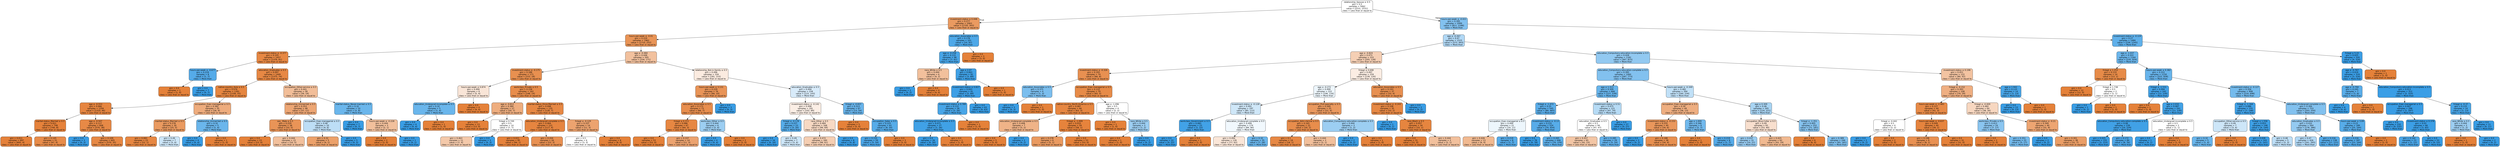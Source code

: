 digraph Tree {
node [shape=box, style="filled, rounded", color="black", fontname=helvetica] ;
edge [fontname=helvetica] ;
0 [label=<relationship_Spouse &le; 0.5<br/>gini = 0.5<br/>samples = 5062<br/>value = [2531, 2531]<br/>class = Less than or equal to>, fillcolor="#e5813900"] ;
1 [label=<investment-status &le; 0.448<br/>gini = 0.277<br/>samples = 2063<br/>value = [1720, 343]<br/>class = Less than or equal to>, fillcolor="#e58139cc"] ;
0 -> 1 [labeldistance=2.5, labelangle=45, headlabel="True"] ;
2 [label=<hours-per-week &le; -0.01<br/>gini = 0.224<br/>samples = 1962<br/>value = [1710, 252]<br/>class = Less than or equal to>, fillcolor="#e58139d9"] ;
1 -> 2 ;
3 [label=<investment-status &le; -0.377<br/>gini = 0.105<br/>samples = 1457<br/>value = [1376, 81]<br/>class = Less than or equal to>, fillcolor="#e58139f0"] ;
2 -> 3 ;
4 [label=<hours-per-week &le; -0.677<br/>gini = 0.219<br/>samples = 8<br/>value = [1, 7]<br/>class = More than>, fillcolor="#399de5db"] ;
3 -> 4 ;
5 [label=<gini = 0.0<br/>samples = 1<br/>value = [1, 0]<br/>class = Less than or equal to>, fillcolor="#e58139ff"] ;
4 -> 5 ;
6 [label=<gini = 0.0<br/>samples = 7<br/>value = [0, 7]<br/>class = More than>, fillcolor="#399de5ff"] ;
4 -> 6 ;
7 [label=<education_Graduates &le; 0.5<br/>gini = 0.097<br/>samples = 1449<br/>value = [1375, 74]<br/>class = Less than or equal to>, fillcolor="#e58139f1"] ;
3 -> 7 ;
8 [label=<native-country_Asia &le; 0.5<br/>gini = 0.076<br/>samples = 1391<br/>value = [1336, 55]<br/>class = Less than or equal to>, fillcolor="#e58139f5"] ;
7 -> 8 ;
9 [label=<age &le; -0.553<br/>gini = 0.066<br/>samples = 1356<br/>value = [1310, 46]<br/>class = Less than or equal to>, fillcolor="#e58139f6"] ;
8 -> 9 ;
10 [label=<marital-status_Married &le; 0.5<br/>gini = 0.021<br/>samples = 748<br/>value = [740, 8]<br/>class = Less than or equal to>, fillcolor="#e58139fc"] ;
9 -> 10 ;
11 [label=<gini = 0.011<br/>samples = 697<br/>value = [693, 4]<br/>class = Less than or equal to>, fillcolor="#e58139fe"] ;
10 -> 11 ;
12 [label=<gini = 0.145<br/>samples = 51<br/>value = [47, 4]<br/>class = Less than or equal to>, fillcolor="#e58139e9"] ;
10 -> 12 ;
13 [label=<age &le; -0.507<br/>gini = 0.117<br/>samples = 608<br/>value = [570, 38]<br/>class = Less than or equal to>, fillcolor="#e58139ee"] ;
9 -> 13 ;
14 [label=<gini = 0.0<br/>samples = 3<br/>value = [0, 3]<br/>class = More than>, fillcolor="#399de5ff"] ;
13 -> 14 ;
15 [label=<gini = 0.109<br/>samples = 605<br/>value = [570, 35]<br/>class = Less than or equal to>, fillcolor="#e58139ef"] ;
13 -> 15 ;
16 [label=<occupation_Exec-managerial &le; 0.5<br/>gini = 0.382<br/>samples = 35<br/>value = [26, 9]<br/>class = Less than or equal to>, fillcolor="#e58139a7"] ;
8 -> 16 ;
17 [label=<marital-status_Married &le; 0.5<br/>gini = 0.278<br/>samples = 30<br/>value = [25, 5]<br/>class = Less than or equal to>, fillcolor="#e58139cc"] ;
16 -> 17 ;
18 [label=<gini = 0.083<br/>samples = 23<br/>value = [22, 1]<br/>class = Less than or equal to>, fillcolor="#e58139f3"] ;
17 -> 18 ;
19 [label=<gini = 0.49<br/>samples = 7<br/>value = [3, 4]<br/>class = More than>, fillcolor="#399de540"] ;
17 -> 19 ;
20 [label=<relationship_Unmarried &le; 0.5<br/>gini = 0.32<br/>samples = 5<br/>value = [1, 4]<br/>class = More than>, fillcolor="#399de5bf"] ;
16 -> 20 ;
21 [label=<gini = 0.0<br/>samples = 4<br/>value = [0, 4]<br/>class = More than>, fillcolor="#399de5ff"] ;
20 -> 21 ;
22 [label=<gini = 0.0<br/>samples = 1<br/>value = [1, 0]<br/>class = Less than or equal to>, fillcolor="#e58139ff"] ;
20 -> 22 ;
23 [label=<occupation_Other-service &le; 0.5<br/>gini = 0.441<br/>samples = 58<br/>value = [39, 19]<br/>class = Less than or equal to>, fillcolor="#e5813983"] ;
7 -> 23 ;
24 [label=<relationship_Unmarried &le; 0.5<br/>gini = 0.353<br/>samples = 48<br/>value = [37, 11]<br/>class = Less than or equal to>, fillcolor="#e58139b3"] ;
23 -> 24 ;
25 [label=<sex_ Male &le; 0.5<br/>gini = 0.229<br/>samples = 38<br/>value = [33, 5]<br/>class = Less than or equal to>, fillcolor="#e58139d8"] ;
24 -> 25 ;
26 [label=<gini = 0.0<br/>samples = 23<br/>value = [23, 0]<br/>class = Less than or equal to>, fillcolor="#e58139ff"] ;
25 -> 26 ;
27 [label=<gini = 0.444<br/>samples = 15<br/>value = [10, 5]<br/>class = Less than or equal to>, fillcolor="#e581397f"] ;
25 -> 27 ;
28 [label=<occupation_Exec-managerial &le; 0.5<br/>gini = 0.48<br/>samples = 10<br/>value = [4, 6]<br/>class = More than>, fillcolor="#399de555"] ;
24 -> 28 ;
29 [label=<gini = 0.32<br/>samples = 5<br/>value = [4, 1]<br/>class = Less than or equal to>, fillcolor="#e58139bf"] ;
28 -> 29 ;
30 [label=<gini = 0.0<br/>samples = 5<br/>value = [0, 5]<br/>class = More than>, fillcolor="#399de5ff"] ;
28 -> 30 ;
31 [label=<marital-status_Never-married &le; 0.5<br/>gini = 0.32<br/>samples = 10<br/>value = [2, 8]<br/>class = More than>, fillcolor="#399de5bf"] ;
23 -> 31 ;
32 [label=<gini = 0.0<br/>samples = 7<br/>value = [0, 7]<br/>class = More than>, fillcolor="#399de5ff"] ;
31 -> 32 ;
33 [label=<hours-per-week &le; -0.228<br/>gini = 0.444<br/>samples = 3<br/>value = [2, 1]<br/>class = Less than or equal to>, fillcolor="#e581397f"] ;
31 -> 33 ;
34 [label=<gini = 0.0<br/>samples = 2<br/>value = [2, 0]<br/>class = Less than or equal to>, fillcolor="#e58139ff"] ;
33 -> 34 ;
35 [label=<gini = 0.0<br/>samples = 1<br/>value = [0, 1]<br/>class = More than>, fillcolor="#399de5ff"] ;
33 -> 35 ;
36 [label=<age &le; -0.484<br/>gini = 0.448<br/>samples = 505<br/>value = [334, 171]<br/>class = Less than or equal to>, fillcolor="#e581397c"] ;
2 -> 36 ;
37 [label=<investment-status &le; -0.175<br/>gini = 0.188<br/>samples = 171<br/>value = [153, 18]<br/>class = Less than or equal to>, fillcolor="#e58139e1"] ;
36 -> 37 ;
38 [label=<hours-per-week &le; 0.874<br/>gini = 0.494<br/>samples = 9<br/>value = [5, 4]<br/>class = Less than or equal to>, fillcolor="#e5813933"] ;
37 -> 38 ;
39 [label=<education_Undergrad-incomplete &le; 0.5<br/>gini = 0.32<br/>samples = 5<br/>value = [1, 4]<br/>class = More than>, fillcolor="#399de5bf"] ;
38 -> 39 ;
40 [label=<gini = 0.0<br/>samples = 4<br/>value = [0, 4]<br/>class = More than>, fillcolor="#399de5ff"] ;
39 -> 40 ;
41 [label=<gini = 0.0<br/>samples = 1<br/>value = [1, 0]<br/>class = Less than or equal to>, fillcolor="#e58139ff"] ;
39 -> 41 ;
42 [label=<gini = 0.0<br/>samples = 4<br/>value = [4, 0]<br/>class = Less than or equal to>, fillcolor="#e58139ff"] ;
38 -> 42 ;
43 [label=<workclass_Private &le; 0.5<br/>gini = 0.158<br/>samples = 162<br/>value = [148, 14]<br/>class = Less than or equal to>, fillcolor="#e58139e7"] ;
37 -> 43 ;
44 [label=<age &le; -0.812<br/>gini = 0.384<br/>samples = 27<br/>value = [20, 7]<br/>class = Less than or equal to>, fillcolor="#e58139a6"] ;
43 -> 44 ;
45 [label=<gini = 0.0<br/>samples = 13<br/>value = [13, 0]<br/>class = Less than or equal to>, fillcolor="#e58139ff"] ;
44 -> 45 ;
46 [label=<fnlwgt &le; 0.749<br/>gini = 0.5<br/>samples = 14<br/>value = [7, 7]<br/>class = Less than or equal to>, fillcolor="#e5813900"] ;
44 -> 46 ;
47 [label=<gini = 0.463<br/>samples = 11<br/>value = [7, 4]<br/>class = Less than or equal to>, fillcolor="#e581396d"] ;
46 -> 47 ;
48 [label=<gini = 0.0<br/>samples = 3<br/>value = [0, 3]<br/>class = More than>, fillcolor="#399de5ff"] ;
46 -> 48 ;
49 [label=<marital-status_Once-Married &le; 0.5<br/>gini = 0.098<br/>samples = 135<br/>value = [128, 7]<br/>class = Less than or equal to>, fillcolor="#e58139f1"] ;
43 -> 49 ;
50 [label=<education_Undergrad-complete &le; 0.5<br/>gini = 0.064<br/>samples = 121<br/>value = [117, 4]<br/>class = Less than or equal to>, fillcolor="#e58139f6"] ;
49 -> 50 ;
51 [label=<gini = 0.021<br/>samples = 95<br/>value = [94, 1]<br/>class = Less than or equal to>, fillcolor="#e58139fc"] ;
50 -> 51 ;
52 [label=<gini = 0.204<br/>samples = 26<br/>value = [23, 3]<br/>class = Less than or equal to>, fillcolor="#e58139de"] ;
50 -> 52 ;
53 [label=<fnlwgt &le; -0.129<br/>gini = 0.337<br/>samples = 14<br/>value = [11, 3]<br/>class = Less than or equal to>, fillcolor="#e58139b9"] ;
49 -> 53 ;
54 [label=<gini = 0.5<br/>samples = 6<br/>value = [3, 3]<br/>class = Less than or equal to>, fillcolor="#e5813900"] ;
53 -> 54 ;
55 [label=<gini = 0.0<br/>samples = 8<br/>value = [8, 0]<br/>class = Less than or equal to>, fillcolor="#e58139ff"] ;
53 -> 55 ;
56 [label=<relationship_Not-in-family &le; 0.5<br/>gini = 0.496<br/>samples = 334<br/>value = [181, 153]<br/>class = Less than or equal to>, fillcolor="#e5813927"] ;
36 -> 56 ;
57 [label=<hours-per-week &le; 3.131<br/>gini = 0.229<br/>samples = 76<br/>value = [66, 10]<br/>class = Less than or equal to>, fillcolor="#e58139d8"] ;
56 -> 57 ;
58 [label=<education_Associates &le; 0.5<br/>gini = 0.173<br/>samples = 73<br/>value = [66, 7]<br/>class = Less than or equal to>, fillcolor="#e58139e4"] ;
57 -> 58 ;
59 [label=<fnlwgt &le; 0.371<br/>gini = 0.086<br/>samples = 67<br/>value = [64, 3]<br/>class = Less than or equal to>, fillcolor="#e58139f3"] ;
58 -> 59 ;
60 [label=<gini = 0.0<br/>samples = 53<br/>value = [53, 0]<br/>class = Less than or equal to>, fillcolor="#e58139ff"] ;
59 -> 60 ;
61 [label=<gini = 0.337<br/>samples = 14<br/>value = [11, 3]<br/>class = Less than or equal to>, fillcolor="#e58139b9"] ;
59 -> 61 ;
62 [label=<workclass_Other &le; 0.5<br/>gini = 0.444<br/>samples = 6<br/>value = [2, 4]<br/>class = More than>, fillcolor="#399de57f"] ;
58 -> 62 ;
63 [label=<gini = 0.0<br/>samples = 4<br/>value = [0, 4]<br/>class = More than>, fillcolor="#399de5ff"] ;
62 -> 63 ;
64 [label=<gini = 0.0<br/>samples = 2<br/>value = [2, 0]<br/>class = Less than or equal to>, fillcolor="#e58139ff"] ;
62 -> 64 ;
65 [label=<gini = 0.0<br/>samples = 3<br/>value = [0, 3]<br/>class = More than>, fillcolor="#399de5ff"] ;
57 -> 65 ;
66 [label=<education_Graduates &le; 0.5<br/>gini = 0.494<br/>samples = 258<br/>value = [115, 143]<br/>class = More than>, fillcolor="#399de532"] ;
56 -> 66 ;
67 [label=<investment-status &le; -0.142<br/>gini = 0.498<br/>samples = 191<br/>value = [102, 89]<br/>class = Less than or equal to>, fillcolor="#e5813921"] ;
66 -> 67 ;
68 [label=<fnlwgt &le; -0.178<br/>gini = 0.227<br/>samples = 23<br/>value = [3, 20]<br/>class = More than>, fillcolor="#399de5d9"] ;
67 -> 68 ;
69 [label=<gini = 0.0<br/>samples = 16<br/>value = [0, 16]<br/>class = More than>, fillcolor="#399de5ff"] ;
68 -> 69 ;
70 [label=<gini = 0.49<br/>samples = 7<br/>value = [3, 4]<br/>class = More than>, fillcolor="#399de540"] ;
68 -> 70 ;
71 [label=<race_Other &le; 0.5<br/>gini = 0.484<br/>samples = 168<br/>value = [99, 69]<br/>class = Less than or equal to>, fillcolor="#e581394d"] ;
67 -> 71 ;
72 [label=<gini = 0.472<br/>samples = 160<br/>value = [99, 61]<br/>class = Less than or equal to>, fillcolor="#e5813962"] ;
71 -> 72 ;
73 [label=<gini = 0.0<br/>samples = 8<br/>value = [0, 8]<br/>class = More than>, fillcolor="#399de5ff"] ;
71 -> 73 ;
74 [label=<fnlwgt &le; -0.837<br/>gini = 0.313<br/>samples = 67<br/>value = [13, 54]<br/>class = More than>, fillcolor="#399de5c2"] ;
66 -> 74 ;
75 [label=<gini = 0.0<br/>samples = 5<br/>value = [5, 0]<br/>class = Less than or equal to>, fillcolor="#e58139ff"] ;
74 -> 75 ;
76 [label=<occupation_Sales &le; 0.5<br/>gini = 0.225<br/>samples = 62<br/>value = [8, 54]<br/>class = More than>, fillcolor="#399de5d9"] ;
74 -> 76 ;
77 [label=<gini = 0.155<br/>samples = 59<br/>value = [5, 54]<br/>class = More than>, fillcolor="#399de5e7"] ;
76 -> 77 ;
78 [label=<gini = 0.0<br/>samples = 3<br/>value = [3, 0]<br/>class = Less than or equal to>, fillcolor="#e58139ff"] ;
76 -> 78 ;
79 [label=<education_Associates &le; 0.5<br/>gini = 0.178<br/>samples = 101<br/>value = [10, 91]<br/>class = More than>, fillcolor="#399de5e3"] ;
1 -> 79 ;
80 [label=<age &le; -0.258<br/>gini = 0.133<br/>samples = 98<br/>value = [7, 91]<br/>class = More than>, fillcolor="#399de5eb"] ;
79 -> 80 ;
81 [label=<race_White &le; 0.5<br/>gini = 0.444<br/>samples = 6<br/>value = [4, 2]<br/>class = Less than or equal to>, fillcolor="#e581397f"] ;
80 -> 81 ;
82 [label=<gini = 0.0<br/>samples = 2<br/>value = [0, 2]<br/>class = More than>, fillcolor="#399de5ff"] ;
81 -> 82 ;
83 [label=<gini = 0.0<br/>samples = 4<br/>value = [4, 0]<br/>class = Less than or equal to>, fillcolor="#e58139ff"] ;
81 -> 83 ;
84 [label=<age &le; 2.07<br/>gini = 0.063<br/>samples = 92<br/>value = [3, 89]<br/>class = More than>, fillcolor="#399de5f6"] ;
80 -> 84 ;
85 [label=<investment-status &le; 0.827<br/>gini = 0.043<br/>samples = 91<br/>value = [2, 89]<br/>class = More than>, fillcolor="#399de5f9"] ;
84 -> 85 ;
86 [label=<investment-status &le; 0.789<br/>gini = 0.133<br/>samples = 28<br/>value = [2, 26]<br/>class = More than>, fillcolor="#399de5eb"] ;
85 -> 86 ;
87 [label=<education_Undergrad-incomplete &le; 0.5<br/>gini = 0.071<br/>samples = 27<br/>value = [1, 26]<br/>class = More than>, fillcolor="#399de5f5"] ;
86 -> 87 ;
88 [label=<gini = 0.0<br/>samples = 26<br/>value = [0, 26]<br/>class = More than>, fillcolor="#399de5ff"] ;
87 -> 88 ;
89 [label=<gini = 0.0<br/>samples = 1<br/>value = [1, 0]<br/>class = Less than or equal to>, fillcolor="#e58139ff"] ;
87 -> 89 ;
90 [label=<gini = 0.0<br/>samples = 1<br/>value = [1, 0]<br/>class = Less than or equal to>, fillcolor="#e58139ff"] ;
86 -> 90 ;
91 [label=<gini = 0.0<br/>samples = 63<br/>value = [0, 63]<br/>class = More than>, fillcolor="#399de5ff"] ;
85 -> 91 ;
92 [label=<gini = 0.0<br/>samples = 1<br/>value = [1, 0]<br/>class = Less than or equal to>, fillcolor="#e58139ff"] ;
84 -> 92 ;
93 [label=<gini = 0.0<br/>samples = 3<br/>value = [3, 0]<br/>class = Less than or equal to>, fillcolor="#e58139ff"] ;
79 -> 93 ;
94 [label=<hours-per-week &le; -0.021<br/>gini = 0.395<br/>samples = 2999<br/>value = [811, 2188]<br/>class = More than>, fillcolor="#399de5a0"] ;
0 -> 94 [labeldistance=2.5, labelangle=-45, headlabel="False"] ;
95 [label=<age &le; -0.267<br/>gini = 0.47<br/>samples = 1515<br/>value = [572, 943]<br/>class = More than>, fillcolor="#399de564"] ;
94 -> 95 ;
96 [label=<age &le; -0.824<br/>gini = 0.473<br/>samples = 333<br/>value = [205, 128]<br/>class = Less than or equal to>, fillcolor="#e5813960"] ;
95 -> 96 ;
97 [label=<investment-status &le; -0.326<br/>gini = 0.193<br/>samples = 74<br/>value = [66, 8]<br/>class = Less than or equal to>, fillcolor="#e58139e0"] ;
96 -> 97 ;
98 [label=<education_Associates &le; 0.5<br/>gini = 0.375<br/>samples = 4<br/>value = [1, 3]<br/>class = More than>, fillcolor="#399de5aa"] ;
97 -> 98 ;
99 [label=<gini = 0.0<br/>samples = 3<br/>value = [0, 3]<br/>class = More than>, fillcolor="#399de5ff"] ;
98 -> 99 ;
100 [label=<gini = 0.0<br/>samples = 1<br/>value = [1, 0]<br/>class = Less than or equal to>, fillcolor="#e58139ff"] ;
98 -> 100 ;
101 [label=<occupation_Exec-managerial &le; 0.5<br/>gini = 0.133<br/>samples = 70<br/>value = [65, 5]<br/>class = Less than or equal to>, fillcolor="#e58139eb"] ;
97 -> 101 ;
102 [label=<native-country_North-America &le; 0.5<br/>gini = 0.087<br/>samples = 66<br/>value = [63, 3]<br/>class = Less than or equal to>, fillcolor="#e58139f3"] ;
101 -> 102 ;
103 [label=<education_Undergrad-complete &le; 0.5<br/>gini = 0.408<br/>samples = 7<br/>value = [5, 2]<br/>class = Less than or equal to>, fillcolor="#e5813999"] ;
102 -> 103 ;
104 [label=<gini = 0.0<br/>samples = 5<br/>value = [5, 0]<br/>class = Less than or equal to>, fillcolor="#e58139ff"] ;
103 -> 104 ;
105 [label=<gini = 0.0<br/>samples = 2<br/>value = [0, 2]<br/>class = More than>, fillcolor="#399de5ff"] ;
103 -> 105 ;
106 [label=<fnlwgt &le; -1.009<br/>gini = 0.033<br/>samples = 59<br/>value = [58, 1]<br/>class = Less than or equal to>, fillcolor="#e58139fb"] ;
102 -> 106 ;
107 [label=<gini = 0.278<br/>samples = 6<br/>value = [5, 1]<br/>class = Less than or equal to>, fillcolor="#e58139cc"] ;
106 -> 107 ;
108 [label=<gini = 0.0<br/>samples = 53<br/>value = [53, 0]<br/>class = Less than or equal to>, fillcolor="#e58139ff"] ;
106 -> 108 ;
109 [label=<age &le; -1.096<br/>gini = 0.5<br/>samples = 4<br/>value = [2, 2]<br/>class = Less than or equal to>, fillcolor="#e5813900"] ;
101 -> 109 ;
110 [label=<gini = 0.0<br/>samples = 1<br/>value = [1, 0]<br/>class = Less than or equal to>, fillcolor="#e58139ff"] ;
109 -> 110 ;
111 [label=<race_White &le; 0.5<br/>gini = 0.444<br/>samples = 3<br/>value = [1, 2]<br/>class = More than>, fillcolor="#399de57f"] ;
109 -> 111 ;
112 [label=<gini = 0.0<br/>samples = 1<br/>value = [1, 0]<br/>class = Less than or equal to>, fillcolor="#e58139ff"] ;
111 -> 112 ;
113 [label=<gini = 0.0<br/>samples = 2<br/>value = [0, 2]<br/>class = More than>, fillcolor="#399de5ff"] ;
111 -> 113 ;
114 [label=<fnlwgt &le; 0.698<br/>gini = 0.497<br/>samples = 259<br/>value = [139, 120]<br/>class = Less than or equal to>, fillcolor="#e5813923"] ;
96 -> 114 ;
115 [label=<age &le; -0.272<br/>gini = 0.499<br/>samples = 222<br/>value = [106, 116]<br/>class = More than>, fillcolor="#399de516"] ;
114 -> 115 ;
116 [label=<investment-status &le; -0.128<br/>gini = 0.491<br/>samples = 197<br/>value = [85, 112]<br/>class = More than>, fillcolor="#399de53d"] ;
115 -> 116 ;
117 [label=<workclass_Government &le; 0.5<br/>gini = 0.083<br/>samples = 23<br/>value = [1, 22]<br/>class = More than>, fillcolor="#399de5f3"] ;
116 -> 117 ;
118 [label=<gini = 0.0<br/>samples = 22<br/>value = [0, 22]<br/>class = More than>, fillcolor="#399de5ff"] ;
117 -> 118 ;
119 [label=<gini = 0.0<br/>samples = 1<br/>value = [1, 0]<br/>class = Less than or equal to>, fillcolor="#e58139ff"] ;
117 -> 119 ;
120 [label=<education_Undergrad-complete &le; 0.5<br/>gini = 0.499<br/>samples = 174<br/>value = [84, 90]<br/>class = More than>, fillcolor="#399de511"] ;
116 -> 120 ;
121 [label=<gini = 0.494<br/>samples = 139<br/>value = [77, 62]<br/>class = Less than or equal to>, fillcolor="#e5813932"] ;
120 -> 121 ;
122 [label=<gini = 0.32<br/>samples = 35<br/>value = [7, 28]<br/>class = More than>, fillcolor="#399de5bf"] ;
120 -> 122 ;
123 [label=<occupation_Prof-specialty &le; 0.5<br/>gini = 0.269<br/>samples = 25<br/>value = [21, 4]<br/>class = Less than or equal to>, fillcolor="#e58139ce"] ;
115 -> 123 ;
124 [label=<occupation_Adm-clerical &le; 0.5<br/>gini = 0.165<br/>samples = 22<br/>value = [20, 2]<br/>class = Less than or equal to>, fillcolor="#e58139e6"] ;
123 -> 124 ;
125 [label=<gini = 0.1<br/>samples = 19<br/>value = [18, 1]<br/>class = Less than or equal to>, fillcolor="#e58139f1"] ;
124 -> 125 ;
126 [label=<gini = 0.444<br/>samples = 3<br/>value = [2, 1]<br/>class = Less than or equal to>, fillcolor="#e581397f"] ;
124 -> 126 ;
127 [label=<education_Compulsory-education-complete &le; 0.5<br/>gini = 0.444<br/>samples = 3<br/>value = [1, 2]<br/>class = More than>, fillcolor="#399de57f"] ;
123 -> 127 ;
128 [label=<gini = 0.0<br/>samples = 2<br/>value = [0, 2]<br/>class = More than>, fillcolor="#399de5ff"] ;
127 -> 128 ;
129 [label=<gini = 0.0<br/>samples = 1<br/>value = [1, 0]<br/>class = Less than or equal to>, fillcolor="#e58139ff"] ;
127 -> 129 ;
130 [label=<education_Associates &le; 0.5<br/>gini = 0.193<br/>samples = 37<br/>value = [33, 4]<br/>class = Less than or equal to>, fillcolor="#e58139e0"] ;
114 -> 130 ;
131 [label=<investment-status &le; -0.243<br/>gini = 0.108<br/>samples = 35<br/>value = [33, 2]<br/>class = Less than or equal to>, fillcolor="#e58139f0"] ;
130 -> 131 ;
132 [label=<gini = 0.0<br/>samples = 1<br/>value = [0, 1]<br/>class = More than>, fillcolor="#399de5ff"] ;
131 -> 132 ;
133 [label=<race_Black &le; 0.5<br/>gini = 0.057<br/>samples = 34<br/>value = [33, 1]<br/>class = Less than or equal to>, fillcolor="#e58139f7"] ;
131 -> 133 ;
134 [label=<gini = 0.0<br/>samples = 31<br/>value = [31, 0]<br/>class = Less than or equal to>, fillcolor="#e58139ff"] ;
133 -> 134 ;
135 [label=<gini = 0.444<br/>samples = 3<br/>value = [2, 1]<br/>class = Less than or equal to>, fillcolor="#e581397f"] ;
133 -> 135 ;
136 [label=<gini = 0.0<br/>samples = 2<br/>value = [0, 2]<br/>class = More than>, fillcolor="#399de5ff"] ;
130 -> 136 ;
137 [label=<education_Compulsory-education-incomplete &le; 0.5<br/>gini = 0.428<br/>samples = 1182<br/>value = [367, 815]<br/>class = More than>, fillcolor="#399de58c"] ;
95 -> 137 ;
138 [label=<education_Compulsory-education-complete &le; 0.5<br/>gini = 0.395<br/>samples = 1060<br/>value = [287, 773]<br/>class = More than>, fillcolor="#399de5a0"] ;
137 -> 138 ;
139 [label=<age &le; 1.313<br/>gini = 0.309<br/>samples = 666<br/>value = [127, 539]<br/>class = More than>, fillcolor="#399de5c3"] ;
138 -> 139 ;
140 [label=<fnlwgt &le; -1.472<br/>gini = 0.25<br/>samples = 545<br/>value = [80, 465]<br/>class = More than>, fillcolor="#399de5d3"] ;
139 -> 140 ;
141 [label=<occupation_Exec-managerial &le; 0.5<br/>gini = 0.499<br/>samples = 21<br/>value = [10, 11]<br/>class = More than>, fillcolor="#399de517"] ;
140 -> 141 ;
142 [label=<gini = 0.426<br/>samples = 13<br/>value = [9, 4]<br/>class = Less than or equal to>, fillcolor="#e581398e"] ;
141 -> 142 ;
143 [label=<gini = 0.219<br/>samples = 8<br/>value = [1, 7]<br/>class = More than>, fillcolor="#399de5db"] ;
141 -> 143 ;
144 [label=<investment-status &le; -0.13<br/>gini = 0.231<br/>samples = 524<br/>value = [70, 454]<br/>class = More than>, fillcolor="#399de5d8"] ;
140 -> 144 ;
145 [label=<gini = 0.0<br/>samples = 78<br/>value = [0, 78]<br/>class = More than>, fillcolor="#399de5ff"] ;
144 -> 145 ;
146 [label=<gini = 0.265<br/>samples = 446<br/>value = [70, 376]<br/>class = More than>, fillcolor="#399de5d0"] ;
144 -> 146 ;
147 [label=<investment-status &le; 0.51<br/>gini = 0.475<br/>samples = 121<br/>value = [47, 74]<br/>class = More than>, fillcolor="#399de55d"] ;
139 -> 147 ;
148 [label=<education_Graduates &le; 0.5<br/>gini = 0.5<br/>samples = 94<br/>value = [47, 47]<br/>class = Less than or equal to>, fillcolor="#e5813900"] ;
147 -> 148 ;
149 [label=<gini = 0.457<br/>samples = 65<br/>value = [42, 23]<br/>class = Less than or equal to>, fillcolor="#e5813973"] ;
148 -> 149 ;
150 [label=<gini = 0.285<br/>samples = 29<br/>value = [5, 24]<br/>class = More than>, fillcolor="#399de5ca"] ;
148 -> 150 ;
151 [label=<gini = 0.0<br/>samples = 27<br/>value = [0, 27]<br/>class = More than>, fillcolor="#399de5ff"] ;
147 -> 151 ;
152 [label=<hours-per-week &le; -0.349<br/>gini = 0.482<br/>samples = 394<br/>value = [160, 234]<br/>class = More than>, fillcolor="#399de551"] ;
138 -> 152 ;
153 [label=<occupation_Exec-managerial &le; 0.5<br/>gini = 0.39<br/>samples = 49<br/>value = [36, 13]<br/>class = Less than or equal to>, fillcolor="#e58139a3"] ;
152 -> 153 ;
154 [label=<investment-status &le; -0.153<br/>gini = 0.255<br/>samples = 40<br/>value = [34, 6]<br/>class = Less than or equal to>, fillcolor="#e58139d2"] ;
153 -> 154 ;
155 [label=<gini = 0.0<br/>samples = 2<br/>value = [0, 2]<br/>class = More than>, fillcolor="#399de5ff"] ;
154 -> 155 ;
156 [label=<gini = 0.188<br/>samples = 38<br/>value = [34, 4]<br/>class = Less than or equal to>, fillcolor="#e58139e1"] ;
154 -> 156 ;
157 [label=<age &le; 1.009<br/>gini = 0.346<br/>samples = 9<br/>value = [2, 7]<br/>class = More than>, fillcolor="#399de5b6"] ;
153 -> 157 ;
158 [label=<gini = 0.0<br/>samples = 1<br/>value = [1, 0]<br/>class = Less than or equal to>, fillcolor="#e58139ff"] ;
157 -> 158 ;
159 [label=<gini = 0.219<br/>samples = 8<br/>value = [1, 7]<br/>class = More than>, fillcolor="#399de5db"] ;
157 -> 159 ;
160 [label=<age &le; 0.309<br/>gini = 0.46<br/>samples = 345<br/>value = [124, 221]<br/>class = More than>, fillcolor="#399de570"] ;
152 -> 160 ;
161 [label=<occupation_Blue-Collar &le; 0.5<br/>gini = 0.49<br/>samples = 93<br/>value = [53, 40]<br/>class = Less than or equal to>, fillcolor="#e581393f"] ;
160 -> 161 ;
162 [label=<gini = 0.437<br/>samples = 31<br/>value = [10, 21]<br/>class = More than>, fillcolor="#399de586"] ;
161 -> 162 ;
163 [label=<gini = 0.425<br/>samples = 62<br/>value = [43, 19]<br/>class = Less than or equal to>, fillcolor="#e581398e"] ;
161 -> 163 ;
164 [label=<fnlwgt &le; -1.351<br/>gini = 0.405<br/>samples = 252<br/>value = [71, 181]<br/>class = More than>, fillcolor="#399de59b"] ;
160 -> 164 ;
165 [label=<gini = 0.0<br/>samples = 6<br/>value = [6, 0]<br/>class = Less than or equal to>, fillcolor="#e58139ff"] ;
164 -> 165 ;
166 [label=<gini = 0.389<br/>samples = 246<br/>value = [65, 181]<br/>class = More than>, fillcolor="#399de5a3"] ;
164 -> 166 ;
167 [label=<investment-status &le; 0.198<br/>gini = 0.451<br/>samples = 122<br/>value = [80, 42]<br/>class = Less than or equal to>, fillcolor="#e5813979"] ;
137 -> 167 ;
168 [label=<fnlwgt &le; -0.152<br/>gini = 0.393<br/>samples = 108<br/>value = [79, 29]<br/>class = Less than or equal to>, fillcolor="#e58139a1"] ;
167 -> 168 ;
169 [label=<hours-per-week &le; -2.483<br/>gini = 0.127<br/>samples = 44<br/>value = [41, 3]<br/>class = Less than or equal to>, fillcolor="#e58139ec"] ;
168 -> 169 ;
170 [label=<fnlwgt &le; -0.442<br/>gini = 0.5<br/>samples = 4<br/>value = [2, 2]<br/>class = Less than or equal to>, fillcolor="#e5813900"] ;
169 -> 170 ;
171 [label=<gini = 0.0<br/>samples = 2<br/>value = [0, 2]<br/>class = More than>, fillcolor="#399de5ff"] ;
170 -> 171 ;
172 [label=<gini = 0.0<br/>samples = 2<br/>value = [2, 0]<br/>class = Less than or equal to>, fillcolor="#e58139ff"] ;
170 -> 172 ;
173 [label=<hours-per-week &le; -0.637<br/>gini = 0.049<br/>samples = 40<br/>value = [39, 1]<br/>class = Less than or equal to>, fillcolor="#e58139f8"] ;
169 -> 173 ;
174 [label=<gini = 0.198<br/>samples = 9<br/>value = [8, 1]<br/>class = Less than or equal to>, fillcolor="#e58139df"] ;
173 -> 174 ;
175 [label=<gini = 0.0<br/>samples = 31<br/>value = [31, 0]<br/>class = Less than or equal to>, fillcolor="#e58139ff"] ;
173 -> 175 ;
176 [label=<fnlwgt &le; -0.009<br/>gini = 0.482<br/>samples = 64<br/>value = [38, 26]<br/>class = Less than or equal to>, fillcolor="#e5813951"] ;
168 -> 176 ;
177 [label=<workclass_Private &le; 0.5<br/>gini = 0.413<br/>samples = 24<br/>value = [7, 17]<br/>class = More than>, fillcolor="#399de596"] ;
176 -> 177 ;
178 [label=<gini = 0.0<br/>samples = 2<br/>value = [2, 0]<br/>class = Less than or equal to>, fillcolor="#e58139ff"] ;
177 -> 178 ;
179 [label=<gini = 0.351<br/>samples = 22<br/>value = [5, 17]<br/>class = More than>, fillcolor="#399de5b4"] ;
177 -> 179 ;
180 [label=<investment-status &le; -0.21<br/>gini = 0.349<br/>samples = 40<br/>value = [31, 9]<br/>class = Less than or equal to>, fillcolor="#e58139b5"] ;
176 -> 180 ;
181 [label=<gini = 0.0<br/>samples = 2<br/>value = [0, 2]<br/>class = More than>, fillcolor="#399de5ff"] ;
180 -> 181 ;
182 [label=<gini = 0.301<br/>samples = 38<br/>value = [31, 7]<br/>class = Less than or equal to>, fillcolor="#e58139c5"] ;
180 -> 182 ;
183 [label=<age &le; 1.942<br/>gini = 0.133<br/>samples = 14<br/>value = [1, 13]<br/>class = More than>, fillcolor="#399de5eb"] ;
167 -> 183 ;
184 [label=<gini = 0.0<br/>samples = 13<br/>value = [0, 13]<br/>class = More than>, fillcolor="#399de5ff"] ;
183 -> 184 ;
185 [label=<gini = 0.0<br/>samples = 1<br/>value = [1, 0]<br/>class = Less than or equal to>, fillcolor="#e58139ff"] ;
183 -> 185 ;
186 [label=<investment-status &le; -0.124<br/>gini = 0.27<br/>samples = 1484<br/>value = [239, 1245]<br/>class = More than>, fillcolor="#399de5ce"] ;
94 -> 186 ;
187 [label=<age &le; -1.037<br/>gini = 0.322<br/>samples = 1164<br/>value = [235, 929]<br/>class = More than>, fillcolor="#399de5be"] ;
186 -> 187 ;
188 [label=<fnlwgt &le; 1.253<br/>gini = 0.133<br/>samples = 14<br/>value = [13, 1]<br/>class = Less than or equal to>, fillcolor="#e58139eb"] ;
187 -> 188 ;
189 [label=<gini = 0.0<br/>samples = 12<br/>value = [12, 0]<br/>class = Less than or equal to>, fillcolor="#e58139ff"] ;
188 -> 189 ;
190 [label=<fnlwgt &le; 1.738<br/>gini = 0.5<br/>samples = 2<br/>value = [1, 1]<br/>class = Less than or equal to>, fillcolor="#e5813900"] ;
188 -> 190 ;
191 [label=<gini = 0.0<br/>samples = 1<br/>value = [0, 1]<br/>class = More than>, fillcolor="#399de5ff"] ;
190 -> 191 ;
192 [label=<gini = 0.0<br/>samples = 1<br/>value = [1, 0]<br/>class = Less than or equal to>, fillcolor="#e58139ff"] ;
190 -> 192 ;
193 [label=<hours-per-week &le; 0.382<br/>gini = 0.312<br/>samples = 1150<br/>value = [222, 928]<br/>class = More than>, fillcolor="#399de5c2"] ;
187 -> 193 ;
194 [label=<fnlwgt &le; -1.531<br/>gini = 0.094<br/>samples = 242<br/>value = [12, 230]<br/>class = More than>, fillcolor="#399de5f2"] ;
193 -> 194 ;
195 [label=<gini = 0.0<br/>samples = 1<br/>value = [1, 0]<br/>class = Less than or equal to>, fillcolor="#e58139ff"] ;
194 -> 195 ;
196 [label=<age &le; 2.032<br/>gini = 0.087<br/>samples = 241<br/>value = [11, 230]<br/>class = More than>, fillcolor="#399de5f3"] ;
194 -> 196 ;
197 [label=<education_Compulsory-education-complete &le; 0.5<br/>gini = 0.08<br/>samples = 239<br/>value = [10, 229]<br/>class = More than>, fillcolor="#399de5f4"] ;
196 -> 197 ;
198 [label=<gini = 0.025<br/>samples = 155<br/>value = [2, 153]<br/>class = More than>, fillcolor="#399de5fc"] ;
197 -> 198 ;
199 [label=<gini = 0.172<br/>samples = 84<br/>value = [8, 76]<br/>class = More than>, fillcolor="#399de5e4"] ;
197 -> 199 ;
200 [label=<education_Undergrad-incomplete &le; 0.5<br/>gini = 0.5<br/>samples = 2<br/>value = [1, 1]<br/>class = Less than or equal to>, fillcolor="#e5813900"] ;
196 -> 200 ;
201 [label=<gini = 0.0<br/>samples = 1<br/>value = [0, 1]<br/>class = More than>, fillcolor="#399de5ff"] ;
200 -> 201 ;
202 [label=<gini = 0.0<br/>samples = 1<br/>value = [1, 0]<br/>class = Less than or equal to>, fillcolor="#e58139ff"] ;
200 -> 202 ;
203 [label=<investment-status &le; -0.127<br/>gini = 0.356<br/>samples = 908<br/>value = [210, 698]<br/>class = More than>, fillcolor="#399de5b2"] ;
193 -> 203 ;
204 [label=<fnlwgt &le; -1.164<br/>gini = 0.086<br/>samples = 155<br/>value = [7, 148]<br/>class = More than>, fillcolor="#399de5f3"] ;
203 -> 204 ;
205 [label=<occupation_Other-service &le; 0.5<br/>gini = 0.49<br/>samples = 7<br/>value = [3, 4]<br/>class = More than>, fillcolor="#399de540"] ;
204 -> 205 ;
206 [label=<gini = 0.32<br/>samples = 5<br/>value = [1, 4]<br/>class = More than>, fillcolor="#399de5bf"] ;
205 -> 206 ;
207 [label=<gini = 0.0<br/>samples = 2<br/>value = [2, 0]<br/>class = Less than or equal to>, fillcolor="#e58139ff"] ;
205 -> 207 ;
208 [label=<fnlwgt &le; 1.558<br/>gini = 0.053<br/>samples = 148<br/>value = [4, 144]<br/>class = More than>, fillcolor="#399de5f8"] ;
204 -> 208 ;
209 [label=<gini = 0.028<br/>samples = 143<br/>value = [2, 141]<br/>class = More than>, fillcolor="#399de5fb"] ;
208 -> 209 ;
210 [label=<gini = 0.48<br/>samples = 5<br/>value = [2, 3]<br/>class = More than>, fillcolor="#399de555"] ;
208 -> 210 ;
211 [label=<education_Undergrad-complete &le; 0.5<br/>gini = 0.394<br/>samples = 753<br/>value = [203, 550]<br/>class = More than>, fillcolor="#399de5a1"] ;
203 -> 211 ;
212 [label=<education_Graduates &le; 0.5<br/>gini = 0.432<br/>samples = 564<br/>value = [178, 386]<br/>class = More than>, fillcolor="#399de589"] ;
211 -> 212 ;
213 [label=<gini = 0.47<br/>samples = 426<br/>value = [161, 265]<br/>class = More than>, fillcolor="#399de564"] ;
212 -> 213 ;
214 [label=<gini = 0.216<br/>samples = 138<br/>value = [17, 121]<br/>class = More than>, fillcolor="#399de5db"] ;
212 -> 214 ;
215 [label=<hours-per-week &le; 3.09<br/>gini = 0.23<br/>samples = 189<br/>value = [25, 164]<br/>class = More than>, fillcolor="#399de5d8"] ;
211 -> 215 ;
216 [label=<gini = 0.216<br/>samples = 187<br/>value = [23, 164]<br/>class = More than>, fillcolor="#399de5db"] ;
215 -> 216 ;
217 [label=<gini = 0.0<br/>samples = 2<br/>value = [2, 0]<br/>class = Less than or equal to>, fillcolor="#e58139ff"] ;
215 -> 217 ;
218 [label=<fnlwgt &le; 5.22<br/>gini = 0.025<br/>samples = 320<br/>value = [4, 316]<br/>class = More than>, fillcolor="#399de5fc"] ;
186 -> 218 ;
219 [label=<age &le; -0.767<br/>gini = 0.019<br/>samples = 319<br/>value = [3, 316]<br/>class = More than>, fillcolor="#399de5fd"] ;
218 -> 219 ;
220 [label=<age &le; -0.794<br/>gini = 0.245<br/>samples = 7<br/>value = [1, 6]<br/>class = More than>, fillcolor="#399de5d4"] ;
219 -> 220 ;
221 [label=<gini = 0.0<br/>samples = 6<br/>value = [0, 6]<br/>class = More than>, fillcolor="#399de5ff"] ;
220 -> 221 ;
222 [label=<gini = 0.0<br/>samples = 1<br/>value = [1, 0]<br/>class = Less than or equal to>, fillcolor="#e58139ff"] ;
220 -> 222 ;
223 [label=<education_Compulsory-education-incomplete &le; 0.5<br/>gini = 0.013<br/>samples = 312<br/>value = [2, 310]<br/>class = More than>, fillcolor="#399de5fd"] ;
219 -> 223 ;
224 [label=<occupation_Exec-managerial &le; 0.5<br/>gini = 0.007<br/>samples = 298<br/>value = [1, 297]<br/>class = More than>, fillcolor="#399de5fe"] ;
223 -> 224 ;
225 [label=<gini = 0.0<br/>samples = 232<br/>value = [0, 232]<br/>class = More than>, fillcolor="#399de5ff"] ;
224 -> 225 ;
226 [label=<investment-status &le; 0.378<br/>gini = 0.03<br/>samples = 66<br/>value = [1, 65]<br/>class = More than>, fillcolor="#399de5fb"] ;
224 -> 226 ;
227 [label=<gini = 0.142<br/>samples = 13<br/>value = [1, 12]<br/>class = More than>, fillcolor="#399de5ea"] ;
226 -> 227 ;
228 [label=<gini = 0.0<br/>samples = 53<br/>value = [0, 53]<br/>class = More than>, fillcolor="#399de5ff"] ;
226 -> 228 ;
229 [label=<fnlwgt &le; -0.37<br/>gini = 0.133<br/>samples = 14<br/>value = [1, 13]<br/>class = More than>, fillcolor="#399de5eb"] ;
223 -> 229 ;
230 [label=<race_White &le; 0.5<br/>gini = 0.444<br/>samples = 3<br/>value = [1, 2]<br/>class = More than>, fillcolor="#399de57f"] ;
229 -> 230 ;
231 [label=<gini = 0.0<br/>samples = 1<br/>value = [1, 0]<br/>class = Less than or equal to>, fillcolor="#e58139ff"] ;
230 -> 231 ;
232 [label=<gini = 0.0<br/>samples = 2<br/>value = [0, 2]<br/>class = More than>, fillcolor="#399de5ff"] ;
230 -> 232 ;
233 [label=<gini = 0.0<br/>samples = 11<br/>value = [0, 11]<br/>class = More than>, fillcolor="#399de5ff"] ;
229 -> 233 ;
234 [label=<gini = 0.0<br/>samples = 1<br/>value = [1, 0]<br/>class = Less than or equal to>, fillcolor="#e58139ff"] ;
218 -> 234 ;
}
